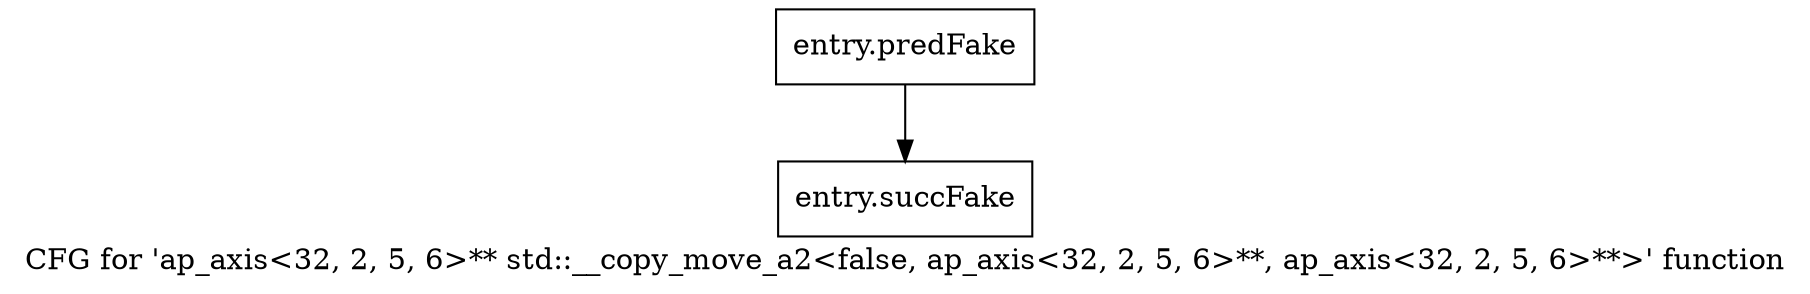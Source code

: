 digraph "CFG for 'ap_axis\<32, 2, 5, 6\>** std::__copy_move_a2\<false, ap_axis\<32, 2, 5, 6\>**, ap_axis\<32, 2, 5, 6\>**\>' function" {
	label="CFG for 'ap_axis\<32, 2, 5, 6\>** std::__copy_move_a2\<false, ap_axis\<32, 2, 5, 6\>**, ap_axis\<32, 2, 5, 6\>**\>' function";

	Node0x4889e00 [shape=record,filename="",linenumber="",label="{entry.predFake}"];
	Node0x4889e00 -> Node0x48b9770[ callList="" memoryops="" filename="/proj/xbuilds/2019.2_0801_1/installs/lin64/Vivado/HEAD/tps/lnx64/gcc-6.2.0/lib/gcc/x86_64-pc-linux-gnu/6.2.0/../../../../include/c++/6.2.0/bits/stl_algobase.h"];
	Node0x48b9770 [shape=record,filename="/proj/xbuilds/2019.2_0801_1/installs/lin64/Vivado/HEAD/tps/lnx64/gcc-6.2.0/lib/gcc/x86_64-pc-linux-gnu/6.2.0/../../../../include/c++/6.2.0/bits/stl_algobase.h",linenumber="422",label="{entry.succFake}"];
}
